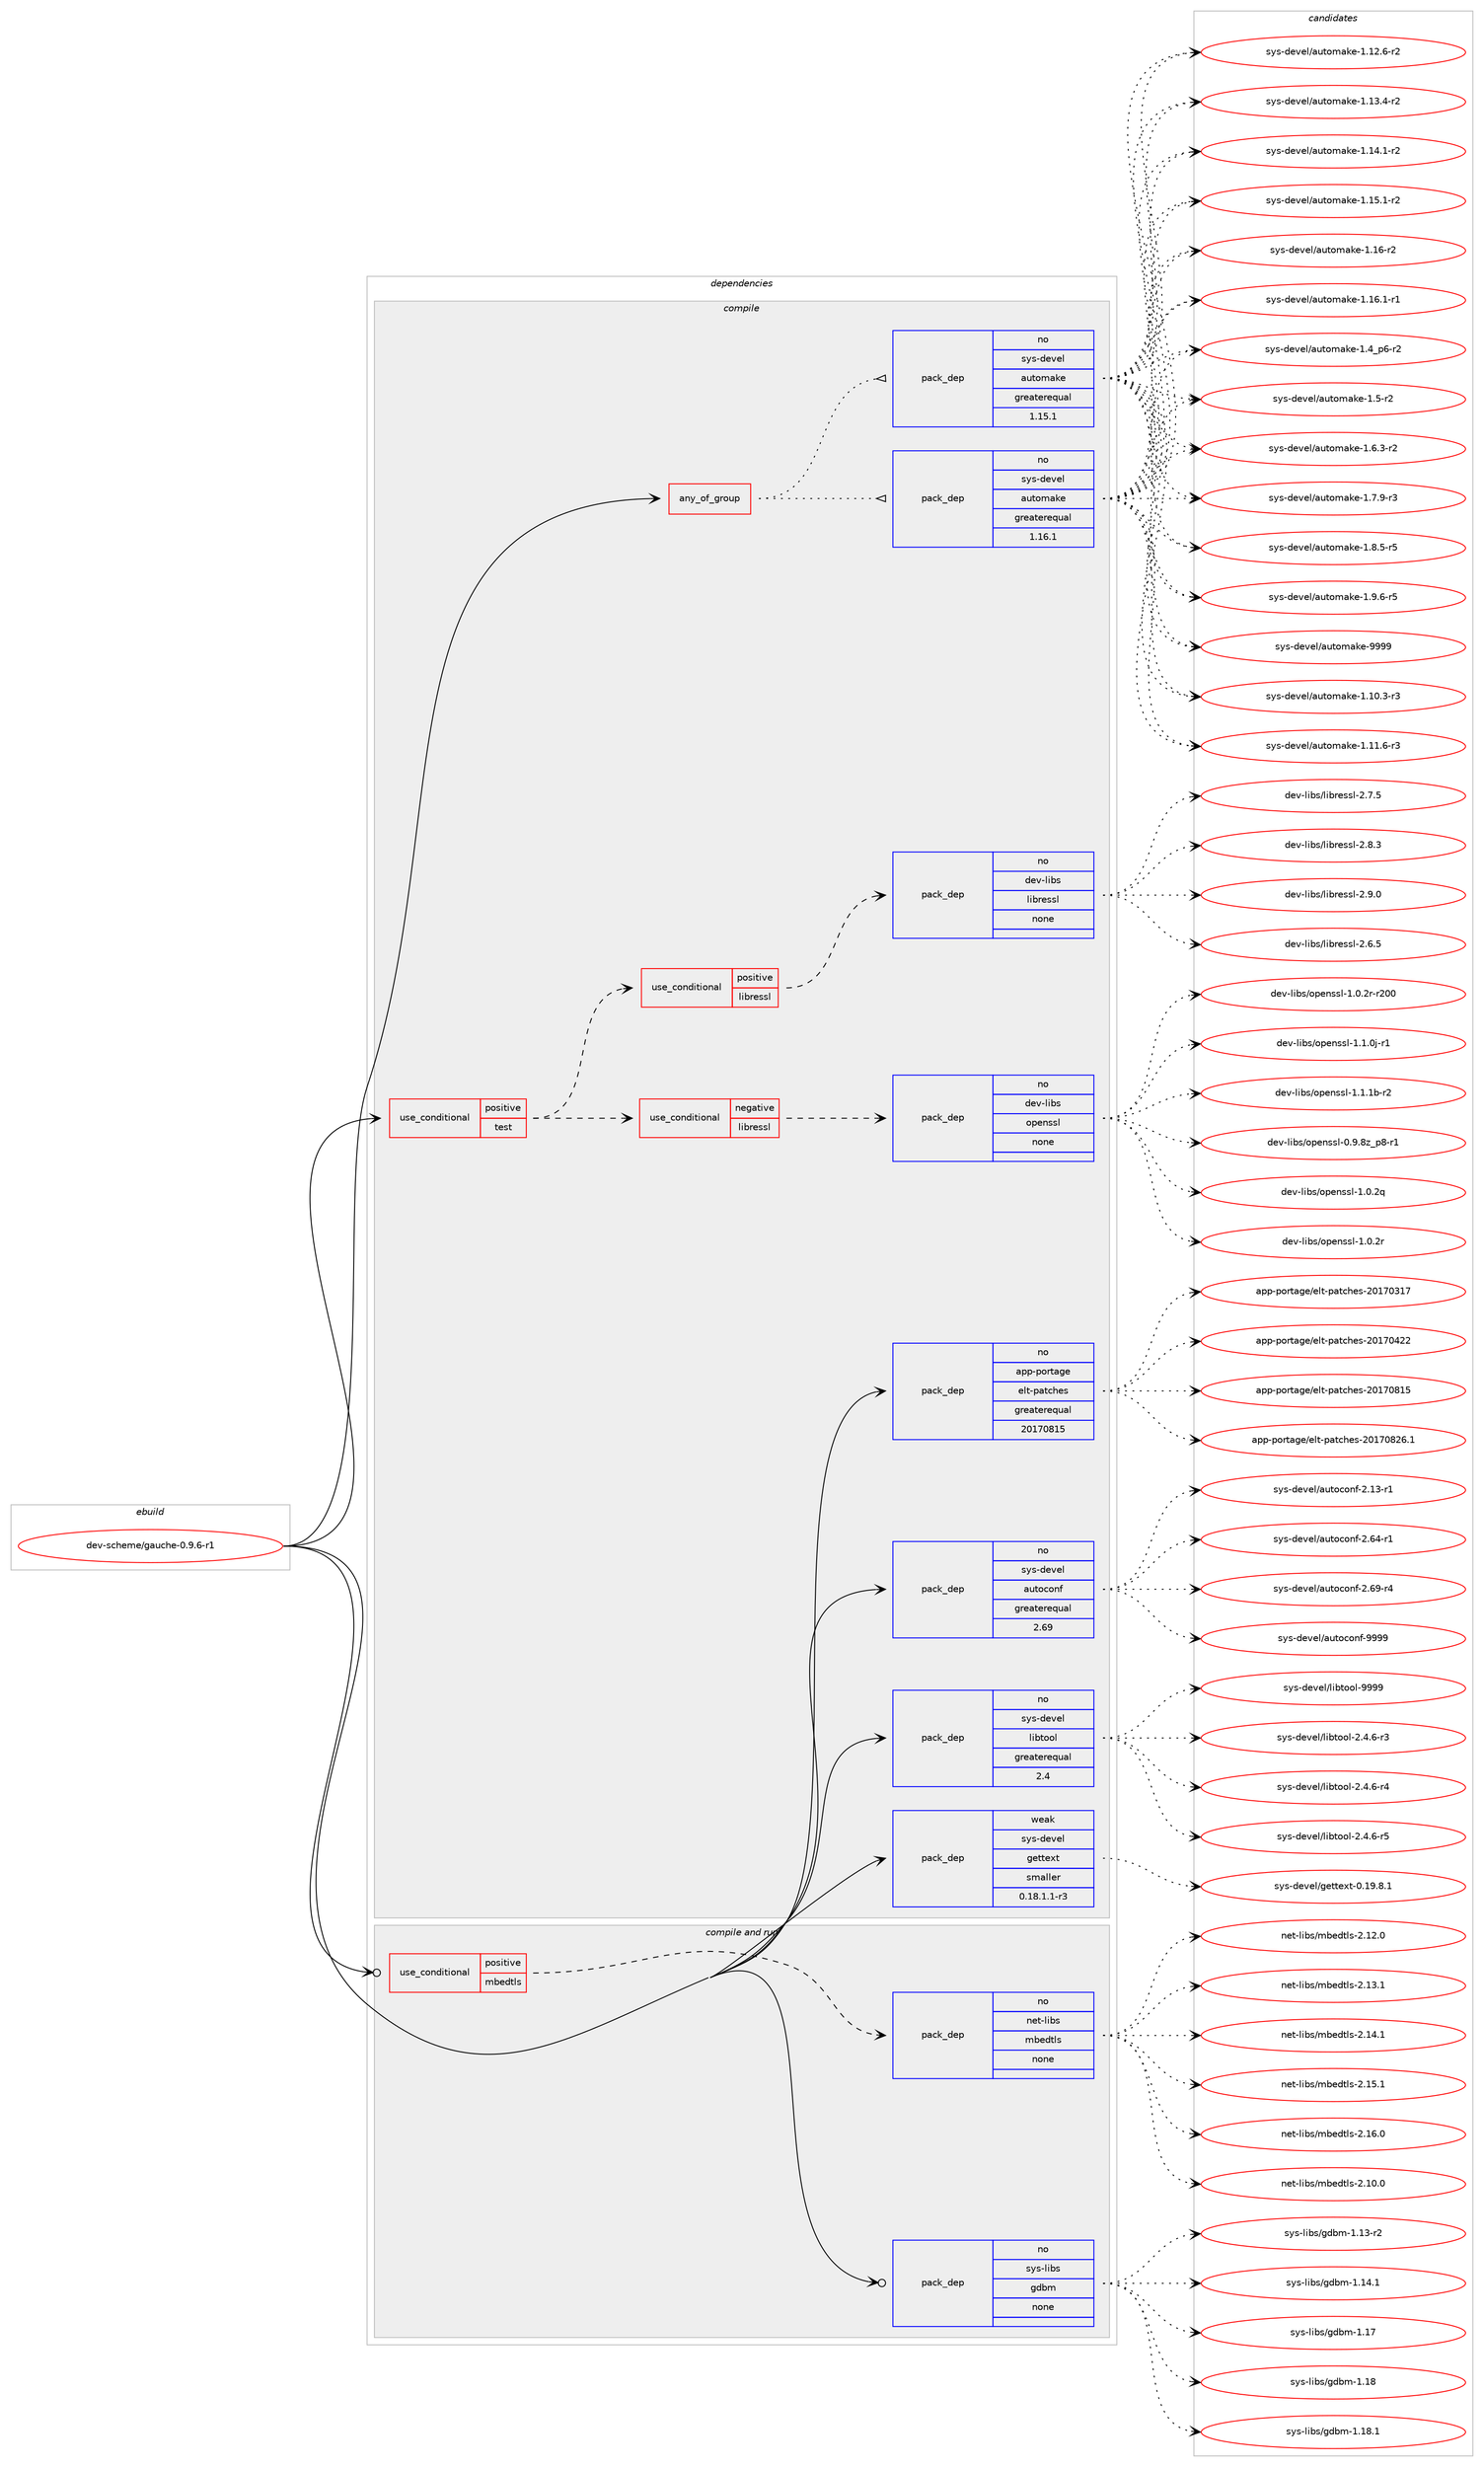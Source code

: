 digraph prolog {

# *************
# Graph options
# *************

newrank=true;
concentrate=true;
compound=true;
graph [rankdir=LR,fontname=Helvetica,fontsize=10,ranksep=1.5];#, ranksep=2.5, nodesep=0.2];
edge  [arrowhead=vee];
node  [fontname=Helvetica,fontsize=10];

# **********
# The ebuild
# **********

subgraph cluster_leftcol {
color=gray;
rank=same;
label=<<i>ebuild</i>>;
id [label="dev-scheme/gauche-0.9.6-r1", color=red, width=4, href="../dev-scheme/gauche-0.9.6-r1.svg"];
}

# ****************
# The dependencies
# ****************

subgraph cluster_midcol {
color=gray;
label=<<i>dependencies</i>>;
subgraph cluster_compile {
fillcolor="#eeeeee";
style=filled;
label=<<i>compile</i>>;
subgraph any22950 {
dependency1538446 [label=<<TABLE BORDER="0" CELLBORDER="1" CELLSPACING="0" CELLPADDING="4"><TR><TD CELLPADDING="10">any_of_group</TD></TR></TABLE>>, shape=none, color=red];subgraph pack1092024 {
dependency1538447 [label=<<TABLE BORDER="0" CELLBORDER="1" CELLSPACING="0" CELLPADDING="4" WIDTH="220"><TR><TD ROWSPAN="6" CELLPADDING="30">pack_dep</TD></TR><TR><TD WIDTH="110">no</TD></TR><TR><TD>sys-devel</TD></TR><TR><TD>automake</TD></TR><TR><TD>greaterequal</TD></TR><TR><TD>1.16.1</TD></TR></TABLE>>, shape=none, color=blue];
}
dependency1538446:e -> dependency1538447:w [weight=20,style="dotted",arrowhead="oinv"];
subgraph pack1092025 {
dependency1538448 [label=<<TABLE BORDER="0" CELLBORDER="1" CELLSPACING="0" CELLPADDING="4" WIDTH="220"><TR><TD ROWSPAN="6" CELLPADDING="30">pack_dep</TD></TR><TR><TD WIDTH="110">no</TD></TR><TR><TD>sys-devel</TD></TR><TR><TD>automake</TD></TR><TR><TD>greaterequal</TD></TR><TR><TD>1.15.1</TD></TR></TABLE>>, shape=none, color=blue];
}
dependency1538446:e -> dependency1538448:w [weight=20,style="dotted",arrowhead="oinv"];
}
id:e -> dependency1538446:w [weight=20,style="solid",arrowhead="vee"];
subgraph cond422884 {
dependency1538449 [label=<<TABLE BORDER="0" CELLBORDER="1" CELLSPACING="0" CELLPADDING="4"><TR><TD ROWSPAN="3" CELLPADDING="10">use_conditional</TD></TR><TR><TD>positive</TD></TR><TR><TD>test</TD></TR></TABLE>>, shape=none, color=red];
subgraph cond422885 {
dependency1538450 [label=<<TABLE BORDER="0" CELLBORDER="1" CELLSPACING="0" CELLPADDING="4"><TR><TD ROWSPAN="3" CELLPADDING="10">use_conditional</TD></TR><TR><TD>negative</TD></TR><TR><TD>libressl</TD></TR></TABLE>>, shape=none, color=red];
subgraph pack1092026 {
dependency1538451 [label=<<TABLE BORDER="0" CELLBORDER="1" CELLSPACING="0" CELLPADDING="4" WIDTH="220"><TR><TD ROWSPAN="6" CELLPADDING="30">pack_dep</TD></TR><TR><TD WIDTH="110">no</TD></TR><TR><TD>dev-libs</TD></TR><TR><TD>openssl</TD></TR><TR><TD>none</TD></TR><TR><TD></TD></TR></TABLE>>, shape=none, color=blue];
}
dependency1538450:e -> dependency1538451:w [weight=20,style="dashed",arrowhead="vee"];
}
dependency1538449:e -> dependency1538450:w [weight=20,style="dashed",arrowhead="vee"];
subgraph cond422886 {
dependency1538452 [label=<<TABLE BORDER="0" CELLBORDER="1" CELLSPACING="0" CELLPADDING="4"><TR><TD ROWSPAN="3" CELLPADDING="10">use_conditional</TD></TR><TR><TD>positive</TD></TR><TR><TD>libressl</TD></TR></TABLE>>, shape=none, color=red];
subgraph pack1092027 {
dependency1538453 [label=<<TABLE BORDER="0" CELLBORDER="1" CELLSPACING="0" CELLPADDING="4" WIDTH="220"><TR><TD ROWSPAN="6" CELLPADDING="30">pack_dep</TD></TR><TR><TD WIDTH="110">no</TD></TR><TR><TD>dev-libs</TD></TR><TR><TD>libressl</TD></TR><TR><TD>none</TD></TR><TR><TD></TD></TR></TABLE>>, shape=none, color=blue];
}
dependency1538452:e -> dependency1538453:w [weight=20,style="dashed",arrowhead="vee"];
}
dependency1538449:e -> dependency1538452:w [weight=20,style="dashed",arrowhead="vee"];
}
id:e -> dependency1538449:w [weight=20,style="solid",arrowhead="vee"];
subgraph pack1092028 {
dependency1538454 [label=<<TABLE BORDER="0" CELLBORDER="1" CELLSPACING="0" CELLPADDING="4" WIDTH="220"><TR><TD ROWSPAN="6" CELLPADDING="30">pack_dep</TD></TR><TR><TD WIDTH="110">no</TD></TR><TR><TD>app-portage</TD></TR><TR><TD>elt-patches</TD></TR><TR><TD>greaterequal</TD></TR><TR><TD>20170815</TD></TR></TABLE>>, shape=none, color=blue];
}
id:e -> dependency1538454:w [weight=20,style="solid",arrowhead="vee"];
subgraph pack1092029 {
dependency1538455 [label=<<TABLE BORDER="0" CELLBORDER="1" CELLSPACING="0" CELLPADDING="4" WIDTH="220"><TR><TD ROWSPAN="6" CELLPADDING="30">pack_dep</TD></TR><TR><TD WIDTH="110">no</TD></TR><TR><TD>sys-devel</TD></TR><TR><TD>autoconf</TD></TR><TR><TD>greaterequal</TD></TR><TR><TD>2.69</TD></TR></TABLE>>, shape=none, color=blue];
}
id:e -> dependency1538455:w [weight=20,style="solid",arrowhead="vee"];
subgraph pack1092030 {
dependency1538456 [label=<<TABLE BORDER="0" CELLBORDER="1" CELLSPACING="0" CELLPADDING="4" WIDTH="220"><TR><TD ROWSPAN="6" CELLPADDING="30">pack_dep</TD></TR><TR><TD WIDTH="110">no</TD></TR><TR><TD>sys-devel</TD></TR><TR><TD>libtool</TD></TR><TR><TD>greaterequal</TD></TR><TR><TD>2.4</TD></TR></TABLE>>, shape=none, color=blue];
}
id:e -> dependency1538456:w [weight=20,style="solid",arrowhead="vee"];
subgraph pack1092031 {
dependency1538457 [label=<<TABLE BORDER="0" CELLBORDER="1" CELLSPACING="0" CELLPADDING="4" WIDTH="220"><TR><TD ROWSPAN="6" CELLPADDING="30">pack_dep</TD></TR><TR><TD WIDTH="110">weak</TD></TR><TR><TD>sys-devel</TD></TR><TR><TD>gettext</TD></TR><TR><TD>smaller</TD></TR><TR><TD>0.18.1.1-r3</TD></TR></TABLE>>, shape=none, color=blue];
}
id:e -> dependency1538457:w [weight=20,style="solid",arrowhead="vee"];
}
subgraph cluster_compileandrun {
fillcolor="#eeeeee";
style=filled;
label=<<i>compile and run</i>>;
subgraph cond422887 {
dependency1538458 [label=<<TABLE BORDER="0" CELLBORDER="1" CELLSPACING="0" CELLPADDING="4"><TR><TD ROWSPAN="3" CELLPADDING="10">use_conditional</TD></TR><TR><TD>positive</TD></TR><TR><TD>mbedtls</TD></TR></TABLE>>, shape=none, color=red];
subgraph pack1092032 {
dependency1538459 [label=<<TABLE BORDER="0" CELLBORDER="1" CELLSPACING="0" CELLPADDING="4" WIDTH="220"><TR><TD ROWSPAN="6" CELLPADDING="30">pack_dep</TD></TR><TR><TD WIDTH="110">no</TD></TR><TR><TD>net-libs</TD></TR><TR><TD>mbedtls</TD></TR><TR><TD>none</TD></TR><TR><TD></TD></TR></TABLE>>, shape=none, color=blue];
}
dependency1538458:e -> dependency1538459:w [weight=20,style="dashed",arrowhead="vee"];
}
id:e -> dependency1538458:w [weight=20,style="solid",arrowhead="odotvee"];
subgraph pack1092033 {
dependency1538460 [label=<<TABLE BORDER="0" CELLBORDER="1" CELLSPACING="0" CELLPADDING="4" WIDTH="220"><TR><TD ROWSPAN="6" CELLPADDING="30">pack_dep</TD></TR><TR><TD WIDTH="110">no</TD></TR><TR><TD>sys-libs</TD></TR><TR><TD>gdbm</TD></TR><TR><TD>none</TD></TR><TR><TD></TD></TR></TABLE>>, shape=none, color=blue];
}
id:e -> dependency1538460:w [weight=20,style="solid",arrowhead="odotvee"];
}
subgraph cluster_run {
fillcolor="#eeeeee";
style=filled;
label=<<i>run</i>>;
}
}

# **************
# The candidates
# **************

subgraph cluster_choices {
rank=same;
color=gray;
label=<<i>candidates</i>>;

subgraph choice1092024 {
color=black;
nodesep=1;
choice11512111545100101118101108479711711611110997107101454946494846514511451 [label="sys-devel/automake-1.10.3-r3", color=red, width=4,href="../sys-devel/automake-1.10.3-r3.svg"];
choice11512111545100101118101108479711711611110997107101454946494946544511451 [label="sys-devel/automake-1.11.6-r3", color=red, width=4,href="../sys-devel/automake-1.11.6-r3.svg"];
choice11512111545100101118101108479711711611110997107101454946495046544511450 [label="sys-devel/automake-1.12.6-r2", color=red, width=4,href="../sys-devel/automake-1.12.6-r2.svg"];
choice11512111545100101118101108479711711611110997107101454946495146524511450 [label="sys-devel/automake-1.13.4-r2", color=red, width=4,href="../sys-devel/automake-1.13.4-r2.svg"];
choice11512111545100101118101108479711711611110997107101454946495246494511450 [label="sys-devel/automake-1.14.1-r2", color=red, width=4,href="../sys-devel/automake-1.14.1-r2.svg"];
choice11512111545100101118101108479711711611110997107101454946495346494511450 [label="sys-devel/automake-1.15.1-r2", color=red, width=4,href="../sys-devel/automake-1.15.1-r2.svg"];
choice1151211154510010111810110847971171161111099710710145494649544511450 [label="sys-devel/automake-1.16-r2", color=red, width=4,href="../sys-devel/automake-1.16-r2.svg"];
choice11512111545100101118101108479711711611110997107101454946495446494511449 [label="sys-devel/automake-1.16.1-r1", color=red, width=4,href="../sys-devel/automake-1.16.1-r1.svg"];
choice115121115451001011181011084797117116111109971071014549465295112544511450 [label="sys-devel/automake-1.4_p6-r2", color=red, width=4,href="../sys-devel/automake-1.4_p6-r2.svg"];
choice11512111545100101118101108479711711611110997107101454946534511450 [label="sys-devel/automake-1.5-r2", color=red, width=4,href="../sys-devel/automake-1.5-r2.svg"];
choice115121115451001011181011084797117116111109971071014549465446514511450 [label="sys-devel/automake-1.6.3-r2", color=red, width=4,href="../sys-devel/automake-1.6.3-r2.svg"];
choice115121115451001011181011084797117116111109971071014549465546574511451 [label="sys-devel/automake-1.7.9-r3", color=red, width=4,href="../sys-devel/automake-1.7.9-r3.svg"];
choice115121115451001011181011084797117116111109971071014549465646534511453 [label="sys-devel/automake-1.8.5-r5", color=red, width=4,href="../sys-devel/automake-1.8.5-r5.svg"];
choice115121115451001011181011084797117116111109971071014549465746544511453 [label="sys-devel/automake-1.9.6-r5", color=red, width=4,href="../sys-devel/automake-1.9.6-r5.svg"];
choice115121115451001011181011084797117116111109971071014557575757 [label="sys-devel/automake-9999", color=red, width=4,href="../sys-devel/automake-9999.svg"];
dependency1538447:e -> choice11512111545100101118101108479711711611110997107101454946494846514511451:w [style=dotted,weight="100"];
dependency1538447:e -> choice11512111545100101118101108479711711611110997107101454946494946544511451:w [style=dotted,weight="100"];
dependency1538447:e -> choice11512111545100101118101108479711711611110997107101454946495046544511450:w [style=dotted,weight="100"];
dependency1538447:e -> choice11512111545100101118101108479711711611110997107101454946495146524511450:w [style=dotted,weight="100"];
dependency1538447:e -> choice11512111545100101118101108479711711611110997107101454946495246494511450:w [style=dotted,weight="100"];
dependency1538447:e -> choice11512111545100101118101108479711711611110997107101454946495346494511450:w [style=dotted,weight="100"];
dependency1538447:e -> choice1151211154510010111810110847971171161111099710710145494649544511450:w [style=dotted,weight="100"];
dependency1538447:e -> choice11512111545100101118101108479711711611110997107101454946495446494511449:w [style=dotted,weight="100"];
dependency1538447:e -> choice115121115451001011181011084797117116111109971071014549465295112544511450:w [style=dotted,weight="100"];
dependency1538447:e -> choice11512111545100101118101108479711711611110997107101454946534511450:w [style=dotted,weight="100"];
dependency1538447:e -> choice115121115451001011181011084797117116111109971071014549465446514511450:w [style=dotted,weight="100"];
dependency1538447:e -> choice115121115451001011181011084797117116111109971071014549465546574511451:w [style=dotted,weight="100"];
dependency1538447:e -> choice115121115451001011181011084797117116111109971071014549465646534511453:w [style=dotted,weight="100"];
dependency1538447:e -> choice115121115451001011181011084797117116111109971071014549465746544511453:w [style=dotted,weight="100"];
dependency1538447:e -> choice115121115451001011181011084797117116111109971071014557575757:w [style=dotted,weight="100"];
}
subgraph choice1092025 {
color=black;
nodesep=1;
choice11512111545100101118101108479711711611110997107101454946494846514511451 [label="sys-devel/automake-1.10.3-r3", color=red, width=4,href="../sys-devel/automake-1.10.3-r3.svg"];
choice11512111545100101118101108479711711611110997107101454946494946544511451 [label="sys-devel/automake-1.11.6-r3", color=red, width=4,href="../sys-devel/automake-1.11.6-r3.svg"];
choice11512111545100101118101108479711711611110997107101454946495046544511450 [label="sys-devel/automake-1.12.6-r2", color=red, width=4,href="../sys-devel/automake-1.12.6-r2.svg"];
choice11512111545100101118101108479711711611110997107101454946495146524511450 [label="sys-devel/automake-1.13.4-r2", color=red, width=4,href="../sys-devel/automake-1.13.4-r2.svg"];
choice11512111545100101118101108479711711611110997107101454946495246494511450 [label="sys-devel/automake-1.14.1-r2", color=red, width=4,href="../sys-devel/automake-1.14.1-r2.svg"];
choice11512111545100101118101108479711711611110997107101454946495346494511450 [label="sys-devel/automake-1.15.1-r2", color=red, width=4,href="../sys-devel/automake-1.15.1-r2.svg"];
choice1151211154510010111810110847971171161111099710710145494649544511450 [label="sys-devel/automake-1.16-r2", color=red, width=4,href="../sys-devel/automake-1.16-r2.svg"];
choice11512111545100101118101108479711711611110997107101454946495446494511449 [label="sys-devel/automake-1.16.1-r1", color=red, width=4,href="../sys-devel/automake-1.16.1-r1.svg"];
choice115121115451001011181011084797117116111109971071014549465295112544511450 [label="sys-devel/automake-1.4_p6-r2", color=red, width=4,href="../sys-devel/automake-1.4_p6-r2.svg"];
choice11512111545100101118101108479711711611110997107101454946534511450 [label="sys-devel/automake-1.5-r2", color=red, width=4,href="../sys-devel/automake-1.5-r2.svg"];
choice115121115451001011181011084797117116111109971071014549465446514511450 [label="sys-devel/automake-1.6.3-r2", color=red, width=4,href="../sys-devel/automake-1.6.3-r2.svg"];
choice115121115451001011181011084797117116111109971071014549465546574511451 [label="sys-devel/automake-1.7.9-r3", color=red, width=4,href="../sys-devel/automake-1.7.9-r3.svg"];
choice115121115451001011181011084797117116111109971071014549465646534511453 [label="sys-devel/automake-1.8.5-r5", color=red, width=4,href="../sys-devel/automake-1.8.5-r5.svg"];
choice115121115451001011181011084797117116111109971071014549465746544511453 [label="sys-devel/automake-1.9.6-r5", color=red, width=4,href="../sys-devel/automake-1.9.6-r5.svg"];
choice115121115451001011181011084797117116111109971071014557575757 [label="sys-devel/automake-9999", color=red, width=4,href="../sys-devel/automake-9999.svg"];
dependency1538448:e -> choice11512111545100101118101108479711711611110997107101454946494846514511451:w [style=dotted,weight="100"];
dependency1538448:e -> choice11512111545100101118101108479711711611110997107101454946494946544511451:w [style=dotted,weight="100"];
dependency1538448:e -> choice11512111545100101118101108479711711611110997107101454946495046544511450:w [style=dotted,weight="100"];
dependency1538448:e -> choice11512111545100101118101108479711711611110997107101454946495146524511450:w [style=dotted,weight="100"];
dependency1538448:e -> choice11512111545100101118101108479711711611110997107101454946495246494511450:w [style=dotted,weight="100"];
dependency1538448:e -> choice11512111545100101118101108479711711611110997107101454946495346494511450:w [style=dotted,weight="100"];
dependency1538448:e -> choice1151211154510010111810110847971171161111099710710145494649544511450:w [style=dotted,weight="100"];
dependency1538448:e -> choice11512111545100101118101108479711711611110997107101454946495446494511449:w [style=dotted,weight="100"];
dependency1538448:e -> choice115121115451001011181011084797117116111109971071014549465295112544511450:w [style=dotted,weight="100"];
dependency1538448:e -> choice11512111545100101118101108479711711611110997107101454946534511450:w [style=dotted,weight="100"];
dependency1538448:e -> choice115121115451001011181011084797117116111109971071014549465446514511450:w [style=dotted,weight="100"];
dependency1538448:e -> choice115121115451001011181011084797117116111109971071014549465546574511451:w [style=dotted,weight="100"];
dependency1538448:e -> choice115121115451001011181011084797117116111109971071014549465646534511453:w [style=dotted,weight="100"];
dependency1538448:e -> choice115121115451001011181011084797117116111109971071014549465746544511453:w [style=dotted,weight="100"];
dependency1538448:e -> choice115121115451001011181011084797117116111109971071014557575757:w [style=dotted,weight="100"];
}
subgraph choice1092026 {
color=black;
nodesep=1;
choice10010111845108105981154711111210111011511510845484657465612295112564511449 [label="dev-libs/openssl-0.9.8z_p8-r1", color=red, width=4,href="../dev-libs/openssl-0.9.8z_p8-r1.svg"];
choice100101118451081059811547111112101110115115108454946484650113 [label="dev-libs/openssl-1.0.2q", color=red, width=4,href="../dev-libs/openssl-1.0.2q.svg"];
choice100101118451081059811547111112101110115115108454946484650114 [label="dev-libs/openssl-1.0.2r", color=red, width=4,href="../dev-libs/openssl-1.0.2r.svg"];
choice10010111845108105981154711111210111011511510845494648465011445114504848 [label="dev-libs/openssl-1.0.2r-r200", color=red, width=4,href="../dev-libs/openssl-1.0.2r-r200.svg"];
choice1001011184510810598115471111121011101151151084549464946481064511449 [label="dev-libs/openssl-1.1.0j-r1", color=red, width=4,href="../dev-libs/openssl-1.1.0j-r1.svg"];
choice100101118451081059811547111112101110115115108454946494649984511450 [label="dev-libs/openssl-1.1.1b-r2", color=red, width=4,href="../dev-libs/openssl-1.1.1b-r2.svg"];
dependency1538451:e -> choice10010111845108105981154711111210111011511510845484657465612295112564511449:w [style=dotted,weight="100"];
dependency1538451:e -> choice100101118451081059811547111112101110115115108454946484650113:w [style=dotted,weight="100"];
dependency1538451:e -> choice100101118451081059811547111112101110115115108454946484650114:w [style=dotted,weight="100"];
dependency1538451:e -> choice10010111845108105981154711111210111011511510845494648465011445114504848:w [style=dotted,weight="100"];
dependency1538451:e -> choice1001011184510810598115471111121011101151151084549464946481064511449:w [style=dotted,weight="100"];
dependency1538451:e -> choice100101118451081059811547111112101110115115108454946494649984511450:w [style=dotted,weight="100"];
}
subgraph choice1092027 {
color=black;
nodesep=1;
choice10010111845108105981154710810598114101115115108455046544653 [label="dev-libs/libressl-2.6.5", color=red, width=4,href="../dev-libs/libressl-2.6.5.svg"];
choice10010111845108105981154710810598114101115115108455046554653 [label="dev-libs/libressl-2.7.5", color=red, width=4,href="../dev-libs/libressl-2.7.5.svg"];
choice10010111845108105981154710810598114101115115108455046564651 [label="dev-libs/libressl-2.8.3", color=red, width=4,href="../dev-libs/libressl-2.8.3.svg"];
choice10010111845108105981154710810598114101115115108455046574648 [label="dev-libs/libressl-2.9.0", color=red, width=4,href="../dev-libs/libressl-2.9.0.svg"];
dependency1538453:e -> choice10010111845108105981154710810598114101115115108455046544653:w [style=dotted,weight="100"];
dependency1538453:e -> choice10010111845108105981154710810598114101115115108455046554653:w [style=dotted,weight="100"];
dependency1538453:e -> choice10010111845108105981154710810598114101115115108455046564651:w [style=dotted,weight="100"];
dependency1538453:e -> choice10010111845108105981154710810598114101115115108455046574648:w [style=dotted,weight="100"];
}
subgraph choice1092028 {
color=black;
nodesep=1;
choice97112112451121111141169710310147101108116451129711699104101115455048495548514955 [label="app-portage/elt-patches-20170317", color=red, width=4,href="../app-portage/elt-patches-20170317.svg"];
choice97112112451121111141169710310147101108116451129711699104101115455048495548525050 [label="app-portage/elt-patches-20170422", color=red, width=4,href="../app-portage/elt-patches-20170422.svg"];
choice97112112451121111141169710310147101108116451129711699104101115455048495548564953 [label="app-portage/elt-patches-20170815", color=red, width=4,href="../app-portage/elt-patches-20170815.svg"];
choice971121124511211111411697103101471011081164511297116991041011154550484955485650544649 [label="app-portage/elt-patches-20170826.1", color=red, width=4,href="../app-portage/elt-patches-20170826.1.svg"];
dependency1538454:e -> choice97112112451121111141169710310147101108116451129711699104101115455048495548514955:w [style=dotted,weight="100"];
dependency1538454:e -> choice97112112451121111141169710310147101108116451129711699104101115455048495548525050:w [style=dotted,weight="100"];
dependency1538454:e -> choice97112112451121111141169710310147101108116451129711699104101115455048495548564953:w [style=dotted,weight="100"];
dependency1538454:e -> choice971121124511211111411697103101471011081164511297116991041011154550484955485650544649:w [style=dotted,weight="100"];
}
subgraph choice1092029 {
color=black;
nodesep=1;
choice1151211154510010111810110847971171161119911111010245504649514511449 [label="sys-devel/autoconf-2.13-r1", color=red, width=4,href="../sys-devel/autoconf-2.13-r1.svg"];
choice1151211154510010111810110847971171161119911111010245504654524511449 [label="sys-devel/autoconf-2.64-r1", color=red, width=4,href="../sys-devel/autoconf-2.64-r1.svg"];
choice1151211154510010111810110847971171161119911111010245504654574511452 [label="sys-devel/autoconf-2.69-r4", color=red, width=4,href="../sys-devel/autoconf-2.69-r4.svg"];
choice115121115451001011181011084797117116111991111101024557575757 [label="sys-devel/autoconf-9999", color=red, width=4,href="../sys-devel/autoconf-9999.svg"];
dependency1538455:e -> choice1151211154510010111810110847971171161119911111010245504649514511449:w [style=dotted,weight="100"];
dependency1538455:e -> choice1151211154510010111810110847971171161119911111010245504654524511449:w [style=dotted,weight="100"];
dependency1538455:e -> choice1151211154510010111810110847971171161119911111010245504654574511452:w [style=dotted,weight="100"];
dependency1538455:e -> choice115121115451001011181011084797117116111991111101024557575757:w [style=dotted,weight="100"];
}
subgraph choice1092030 {
color=black;
nodesep=1;
choice1151211154510010111810110847108105981161111111084550465246544511451 [label="sys-devel/libtool-2.4.6-r3", color=red, width=4,href="../sys-devel/libtool-2.4.6-r3.svg"];
choice1151211154510010111810110847108105981161111111084550465246544511452 [label="sys-devel/libtool-2.4.6-r4", color=red, width=4,href="../sys-devel/libtool-2.4.6-r4.svg"];
choice1151211154510010111810110847108105981161111111084550465246544511453 [label="sys-devel/libtool-2.4.6-r5", color=red, width=4,href="../sys-devel/libtool-2.4.6-r5.svg"];
choice1151211154510010111810110847108105981161111111084557575757 [label="sys-devel/libtool-9999", color=red, width=4,href="../sys-devel/libtool-9999.svg"];
dependency1538456:e -> choice1151211154510010111810110847108105981161111111084550465246544511451:w [style=dotted,weight="100"];
dependency1538456:e -> choice1151211154510010111810110847108105981161111111084550465246544511452:w [style=dotted,weight="100"];
dependency1538456:e -> choice1151211154510010111810110847108105981161111111084550465246544511453:w [style=dotted,weight="100"];
dependency1538456:e -> choice1151211154510010111810110847108105981161111111084557575757:w [style=dotted,weight="100"];
}
subgraph choice1092031 {
color=black;
nodesep=1;
choice1151211154510010111810110847103101116116101120116454846495746564649 [label="sys-devel/gettext-0.19.8.1", color=red, width=4,href="../sys-devel/gettext-0.19.8.1.svg"];
dependency1538457:e -> choice1151211154510010111810110847103101116116101120116454846495746564649:w [style=dotted,weight="100"];
}
subgraph choice1092032 {
color=black;
nodesep=1;
choice1101011164510810598115471099810110011610811545504649484648 [label="net-libs/mbedtls-2.10.0", color=red, width=4,href="../net-libs/mbedtls-2.10.0.svg"];
choice1101011164510810598115471099810110011610811545504649504648 [label="net-libs/mbedtls-2.12.0", color=red, width=4,href="../net-libs/mbedtls-2.12.0.svg"];
choice1101011164510810598115471099810110011610811545504649514649 [label="net-libs/mbedtls-2.13.1", color=red, width=4,href="../net-libs/mbedtls-2.13.1.svg"];
choice1101011164510810598115471099810110011610811545504649524649 [label="net-libs/mbedtls-2.14.1", color=red, width=4,href="../net-libs/mbedtls-2.14.1.svg"];
choice1101011164510810598115471099810110011610811545504649534649 [label="net-libs/mbedtls-2.15.1", color=red, width=4,href="../net-libs/mbedtls-2.15.1.svg"];
choice1101011164510810598115471099810110011610811545504649544648 [label="net-libs/mbedtls-2.16.0", color=red, width=4,href="../net-libs/mbedtls-2.16.0.svg"];
dependency1538459:e -> choice1101011164510810598115471099810110011610811545504649484648:w [style=dotted,weight="100"];
dependency1538459:e -> choice1101011164510810598115471099810110011610811545504649504648:w [style=dotted,weight="100"];
dependency1538459:e -> choice1101011164510810598115471099810110011610811545504649514649:w [style=dotted,weight="100"];
dependency1538459:e -> choice1101011164510810598115471099810110011610811545504649524649:w [style=dotted,weight="100"];
dependency1538459:e -> choice1101011164510810598115471099810110011610811545504649534649:w [style=dotted,weight="100"];
dependency1538459:e -> choice1101011164510810598115471099810110011610811545504649544648:w [style=dotted,weight="100"];
}
subgraph choice1092033 {
color=black;
nodesep=1;
choice1151211154510810598115471031009810945494649514511450 [label="sys-libs/gdbm-1.13-r2", color=red, width=4,href="../sys-libs/gdbm-1.13-r2.svg"];
choice1151211154510810598115471031009810945494649524649 [label="sys-libs/gdbm-1.14.1", color=red, width=4,href="../sys-libs/gdbm-1.14.1.svg"];
choice115121115451081059811547103100981094549464955 [label="sys-libs/gdbm-1.17", color=red, width=4,href="../sys-libs/gdbm-1.17.svg"];
choice115121115451081059811547103100981094549464956 [label="sys-libs/gdbm-1.18", color=red, width=4,href="../sys-libs/gdbm-1.18.svg"];
choice1151211154510810598115471031009810945494649564649 [label="sys-libs/gdbm-1.18.1", color=red, width=4,href="../sys-libs/gdbm-1.18.1.svg"];
dependency1538460:e -> choice1151211154510810598115471031009810945494649514511450:w [style=dotted,weight="100"];
dependency1538460:e -> choice1151211154510810598115471031009810945494649524649:w [style=dotted,weight="100"];
dependency1538460:e -> choice115121115451081059811547103100981094549464955:w [style=dotted,weight="100"];
dependency1538460:e -> choice115121115451081059811547103100981094549464956:w [style=dotted,weight="100"];
dependency1538460:e -> choice1151211154510810598115471031009810945494649564649:w [style=dotted,weight="100"];
}
}

}
